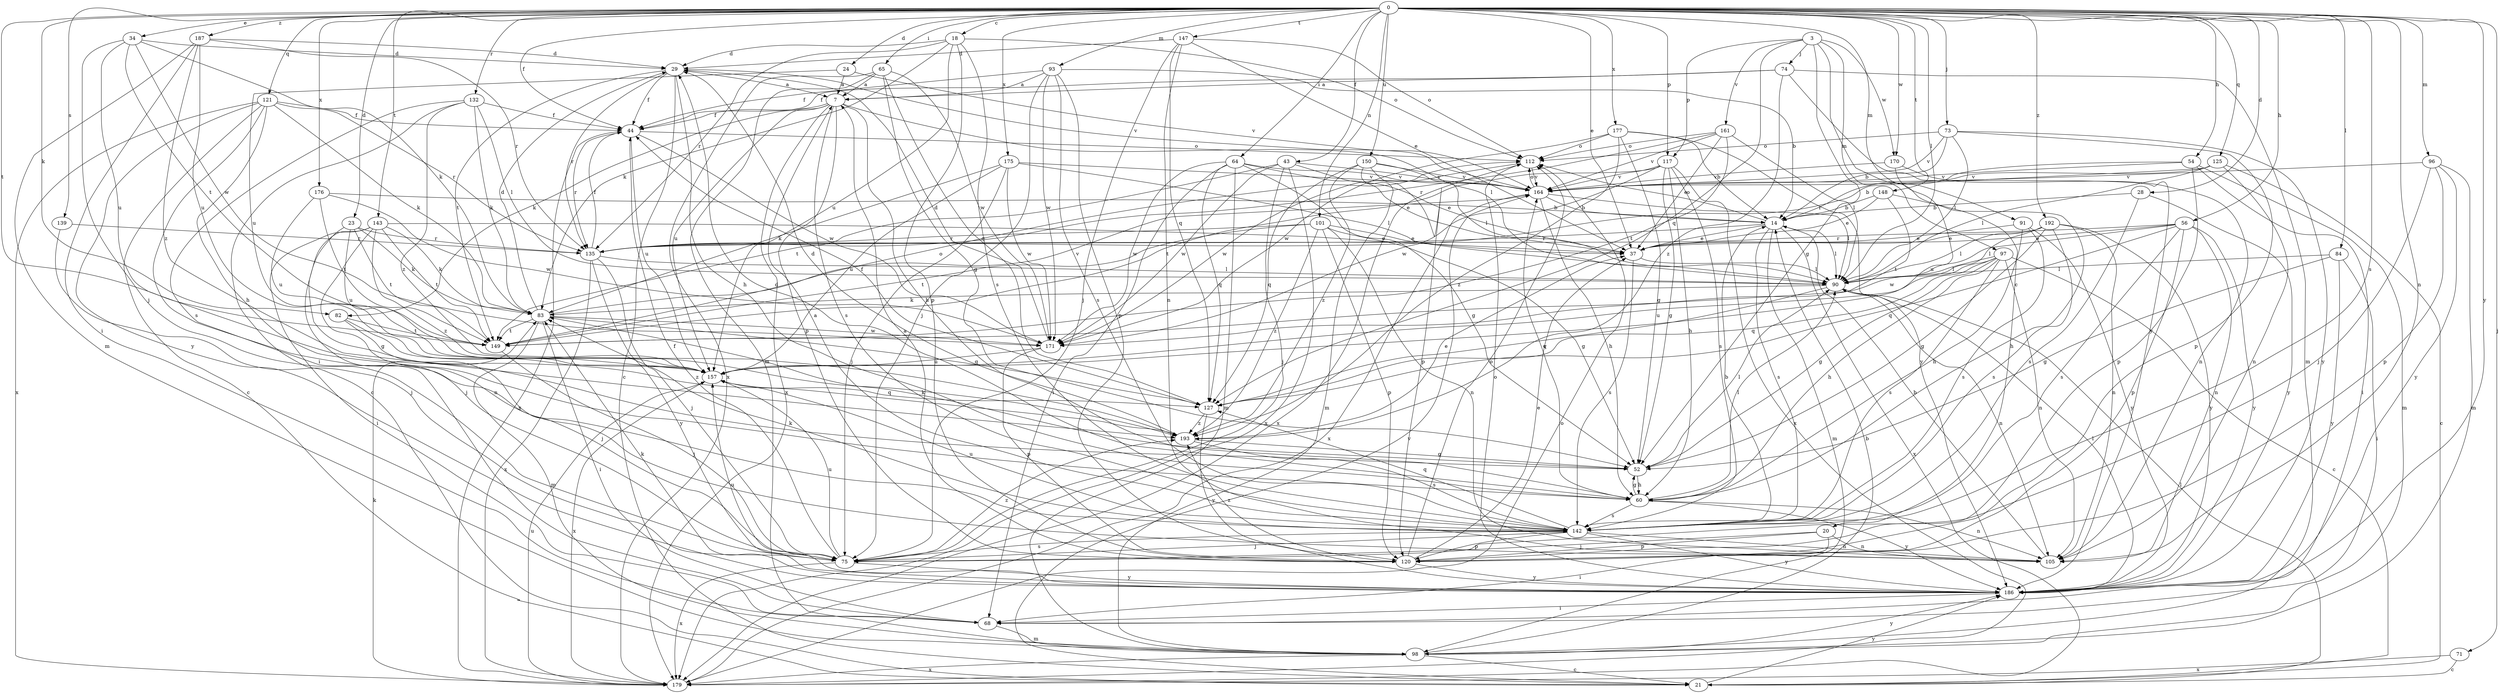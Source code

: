 strict digraph  {
0;
3;
7;
14;
18;
20;
21;
23;
24;
28;
29;
34;
37;
43;
44;
52;
54;
56;
60;
64;
65;
68;
71;
73;
74;
75;
82;
83;
84;
90;
91;
93;
96;
97;
98;
101;
105;
112;
117;
120;
121;
125;
127;
132;
135;
139;
142;
143;
147;
148;
149;
150;
157;
161;
164;
170;
171;
175;
176;
177;
179;
186;
187;
192;
193;
0 -> 18  [label=c];
0 -> 23  [label=d];
0 -> 24  [label=d];
0 -> 28  [label=d];
0 -> 34  [label=e];
0 -> 37  [label=e];
0 -> 43  [label=f];
0 -> 44  [label=f];
0 -> 54  [label=h];
0 -> 56  [label=h];
0 -> 64  [label=i];
0 -> 65  [label=i];
0 -> 71  [label=j];
0 -> 73  [label=j];
0 -> 82  [label=k];
0 -> 84  [label=l];
0 -> 90  [label=l];
0 -> 91  [label=m];
0 -> 93  [label=m];
0 -> 96  [label=m];
0 -> 101  [label=n];
0 -> 105  [label=n];
0 -> 117  [label=p];
0 -> 121  [label=q];
0 -> 125  [label=q];
0 -> 132  [label=r];
0 -> 139  [label=s];
0 -> 142  [label=s];
0 -> 143  [label=t];
0 -> 147  [label=t];
0 -> 148  [label=t];
0 -> 149  [label=t];
0 -> 150  [label=u];
0 -> 170  [label=w];
0 -> 175  [label=x];
0 -> 176  [label=x];
0 -> 177  [label=x];
0 -> 186  [label=y];
0 -> 187  [label=z];
0 -> 192  [label=z];
3 -> 20  [label=c];
3 -> 52  [label=g];
3 -> 74  [label=j];
3 -> 97  [label=m];
3 -> 117  [label=p];
3 -> 127  [label=q];
3 -> 161  [label=v];
3 -> 170  [label=w];
7 -> 44  [label=f];
7 -> 60  [label=h];
7 -> 82  [label=k];
7 -> 90  [label=l];
7 -> 120  [label=p];
7 -> 142  [label=s];
7 -> 157  [label=u];
7 -> 179  [label=x];
14 -> 37  [label=e];
14 -> 90  [label=l];
14 -> 98  [label=m];
14 -> 112  [label=o];
14 -> 135  [label=r];
14 -> 142  [label=s];
14 -> 179  [label=x];
18 -> 29  [label=d];
18 -> 83  [label=k];
18 -> 112  [label=o];
18 -> 120  [label=p];
18 -> 135  [label=r];
18 -> 142  [label=s];
18 -> 157  [label=u];
20 -> 68  [label=i];
20 -> 75  [label=j];
20 -> 105  [label=n];
20 -> 120  [label=p];
21 -> 90  [label=l];
21 -> 164  [label=v];
21 -> 186  [label=y];
23 -> 52  [label=g];
23 -> 83  [label=k];
23 -> 135  [label=r];
23 -> 149  [label=t];
23 -> 157  [label=u];
24 -> 7  [label=a];
24 -> 157  [label=u];
24 -> 164  [label=v];
28 -> 14  [label=b];
28 -> 142  [label=s];
28 -> 186  [label=y];
29 -> 7  [label=a];
29 -> 21  [label=c];
29 -> 44  [label=f];
29 -> 60  [label=h];
29 -> 135  [label=r];
29 -> 149  [label=t];
29 -> 164  [label=v];
34 -> 29  [label=d];
34 -> 75  [label=j];
34 -> 83  [label=k];
34 -> 149  [label=t];
34 -> 157  [label=u];
34 -> 171  [label=w];
37 -> 90  [label=l];
37 -> 142  [label=s];
43 -> 37  [label=e];
43 -> 75  [label=j];
43 -> 149  [label=t];
43 -> 164  [label=v];
43 -> 171  [label=w];
43 -> 179  [label=x];
44 -> 112  [label=o];
44 -> 135  [label=r];
44 -> 157  [label=u];
44 -> 171  [label=w];
44 -> 179  [label=x];
52 -> 60  [label=h];
52 -> 83  [label=k];
52 -> 90  [label=l];
54 -> 14  [label=b];
54 -> 68  [label=i];
54 -> 98  [label=m];
54 -> 120  [label=p];
54 -> 164  [label=v];
56 -> 37  [label=e];
56 -> 90  [label=l];
56 -> 105  [label=n];
56 -> 120  [label=p];
56 -> 127  [label=q];
56 -> 135  [label=r];
56 -> 142  [label=s];
56 -> 186  [label=y];
60 -> 29  [label=d];
60 -> 52  [label=g];
60 -> 90  [label=l];
60 -> 105  [label=n];
60 -> 142  [label=s];
60 -> 164  [label=v];
60 -> 186  [label=y];
64 -> 37  [label=e];
64 -> 52  [label=g];
64 -> 68  [label=i];
64 -> 98  [label=m];
64 -> 127  [label=q];
64 -> 164  [label=v];
64 -> 171  [label=w];
65 -> 7  [label=a];
65 -> 52  [label=g];
65 -> 98  [label=m];
65 -> 127  [label=q];
65 -> 171  [label=w];
65 -> 179  [label=x];
68 -> 98  [label=m];
71 -> 21  [label=c];
71 -> 179  [label=x];
73 -> 14  [label=b];
73 -> 90  [label=l];
73 -> 112  [label=o];
73 -> 120  [label=p];
73 -> 164  [label=v];
73 -> 186  [label=y];
74 -> 7  [label=a];
74 -> 44  [label=f];
74 -> 98  [label=m];
74 -> 186  [label=y];
74 -> 193  [label=z];
75 -> 44  [label=f];
75 -> 142  [label=s];
75 -> 157  [label=u];
75 -> 179  [label=x];
75 -> 186  [label=y];
75 -> 193  [label=z];
82 -> 75  [label=j];
82 -> 149  [label=t];
82 -> 193  [label=z];
83 -> 29  [label=d];
83 -> 68  [label=i];
83 -> 98  [label=m];
83 -> 127  [label=q];
83 -> 149  [label=t];
83 -> 164  [label=v];
83 -> 171  [label=w];
84 -> 52  [label=g];
84 -> 68  [label=i];
84 -> 90  [label=l];
84 -> 186  [label=y];
90 -> 83  [label=k];
90 -> 105  [label=n];
90 -> 127  [label=q];
91 -> 37  [label=e];
91 -> 60  [label=h];
91 -> 142  [label=s];
91 -> 186  [label=y];
93 -> 7  [label=a];
93 -> 14  [label=b];
93 -> 44  [label=f];
93 -> 75  [label=j];
93 -> 120  [label=p];
93 -> 142  [label=s];
93 -> 171  [label=w];
96 -> 75  [label=j];
96 -> 98  [label=m];
96 -> 120  [label=p];
96 -> 164  [label=v];
96 -> 186  [label=y];
97 -> 21  [label=c];
97 -> 52  [label=g];
97 -> 60  [label=h];
97 -> 90  [label=l];
97 -> 105  [label=n];
97 -> 127  [label=q];
97 -> 142  [label=s];
97 -> 157  [label=u];
98 -> 14  [label=b];
98 -> 21  [label=c];
98 -> 179  [label=x];
98 -> 186  [label=y];
101 -> 37  [label=e];
101 -> 52  [label=g];
101 -> 105  [label=n];
101 -> 120  [label=p];
101 -> 135  [label=r];
101 -> 149  [label=t];
101 -> 193  [label=z];
105 -> 14  [label=b];
112 -> 164  [label=v];
112 -> 171  [label=w];
112 -> 179  [label=x];
117 -> 52  [label=g];
117 -> 60  [label=h];
117 -> 142  [label=s];
117 -> 149  [label=t];
117 -> 164  [label=v];
117 -> 171  [label=w];
117 -> 179  [label=x];
120 -> 7  [label=a];
120 -> 37  [label=e];
120 -> 112  [label=o];
120 -> 186  [label=y];
120 -> 193  [label=z];
121 -> 21  [label=c];
121 -> 44  [label=f];
121 -> 60  [label=h];
121 -> 83  [label=k];
121 -> 135  [label=r];
121 -> 142  [label=s];
121 -> 179  [label=x];
121 -> 186  [label=y];
125 -> 21  [label=c];
125 -> 90  [label=l];
125 -> 105  [label=n];
125 -> 135  [label=r];
125 -> 164  [label=v];
127 -> 44  [label=f];
127 -> 186  [label=y];
127 -> 193  [label=z];
132 -> 21  [label=c];
132 -> 44  [label=f];
132 -> 68  [label=i];
132 -> 83  [label=k];
132 -> 90  [label=l];
132 -> 193  [label=z];
135 -> 44  [label=f];
135 -> 75  [label=j];
135 -> 90  [label=l];
135 -> 179  [label=x];
135 -> 186  [label=y];
139 -> 75  [label=j];
139 -> 135  [label=r];
142 -> 7  [label=a];
142 -> 14  [label=b];
142 -> 75  [label=j];
142 -> 83  [label=k];
142 -> 105  [label=n];
142 -> 120  [label=p];
142 -> 127  [label=q];
142 -> 157  [label=u];
142 -> 186  [label=y];
143 -> 37  [label=e];
143 -> 68  [label=i];
143 -> 75  [label=j];
143 -> 83  [label=k];
143 -> 105  [label=n];
143 -> 149  [label=t];
143 -> 193  [label=z];
147 -> 29  [label=d];
147 -> 37  [label=e];
147 -> 75  [label=j];
147 -> 105  [label=n];
147 -> 112  [label=o];
147 -> 127  [label=q];
148 -> 14  [label=b];
148 -> 37  [label=e];
148 -> 60  [label=h];
148 -> 149  [label=t];
149 -> 75  [label=j];
149 -> 112  [label=o];
150 -> 90  [label=l];
150 -> 98  [label=m];
150 -> 120  [label=p];
150 -> 127  [label=q];
150 -> 164  [label=v];
150 -> 193  [label=z];
157 -> 127  [label=q];
157 -> 179  [label=x];
161 -> 37  [label=e];
161 -> 90  [label=l];
161 -> 112  [label=o];
161 -> 135  [label=r];
161 -> 149  [label=t];
161 -> 164  [label=v];
164 -> 14  [label=b];
164 -> 60  [label=h];
164 -> 90  [label=l];
164 -> 112  [label=o];
164 -> 179  [label=x];
170 -> 105  [label=n];
170 -> 157  [label=u];
170 -> 164  [label=v];
171 -> 29  [label=d];
171 -> 120  [label=p];
171 -> 157  [label=u];
175 -> 75  [label=j];
175 -> 83  [label=k];
175 -> 90  [label=l];
175 -> 157  [label=u];
175 -> 164  [label=v];
175 -> 171  [label=w];
176 -> 14  [label=b];
176 -> 149  [label=t];
176 -> 157  [label=u];
176 -> 171  [label=w];
177 -> 14  [label=b];
177 -> 52  [label=g];
177 -> 112  [label=o];
177 -> 171  [label=w];
177 -> 186  [label=y];
177 -> 193  [label=z];
179 -> 83  [label=k];
179 -> 112  [label=o];
179 -> 157  [label=u];
186 -> 68  [label=i];
186 -> 83  [label=k];
186 -> 90  [label=l];
186 -> 112  [label=o];
186 -> 157  [label=u];
187 -> 29  [label=d];
187 -> 68  [label=i];
187 -> 98  [label=m];
187 -> 135  [label=r];
187 -> 157  [label=u];
187 -> 193  [label=z];
192 -> 37  [label=e];
192 -> 52  [label=g];
192 -> 90  [label=l];
192 -> 105  [label=n];
192 -> 142  [label=s];
192 -> 171  [label=w];
192 -> 186  [label=y];
193 -> 29  [label=d];
193 -> 37  [label=e];
193 -> 52  [label=g];
193 -> 142  [label=s];
}
